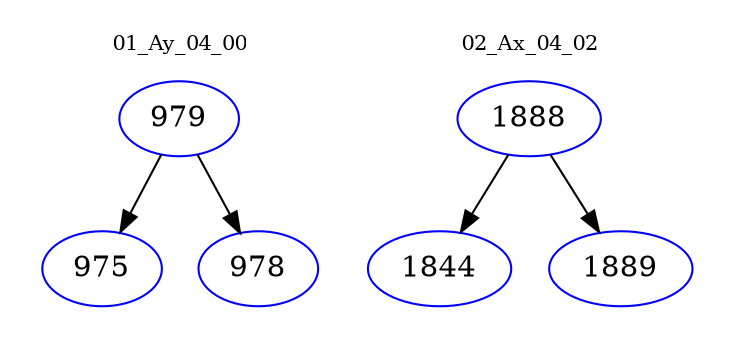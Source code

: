 digraph{
subgraph cluster_0 {
color = white
label = "01_Ay_04_00";
fontsize=10;
T0_979 [label="979", color="blue"]
T0_979 -> T0_975 [color="black"]
T0_975 [label="975", color="blue"]
T0_979 -> T0_978 [color="black"]
T0_978 [label="978", color="blue"]
}
subgraph cluster_1 {
color = white
label = "02_Ax_04_02";
fontsize=10;
T1_1888 [label="1888", color="blue"]
T1_1888 -> T1_1844 [color="black"]
T1_1844 [label="1844", color="blue"]
T1_1888 -> T1_1889 [color="black"]
T1_1889 [label="1889", color="blue"]
}
}
